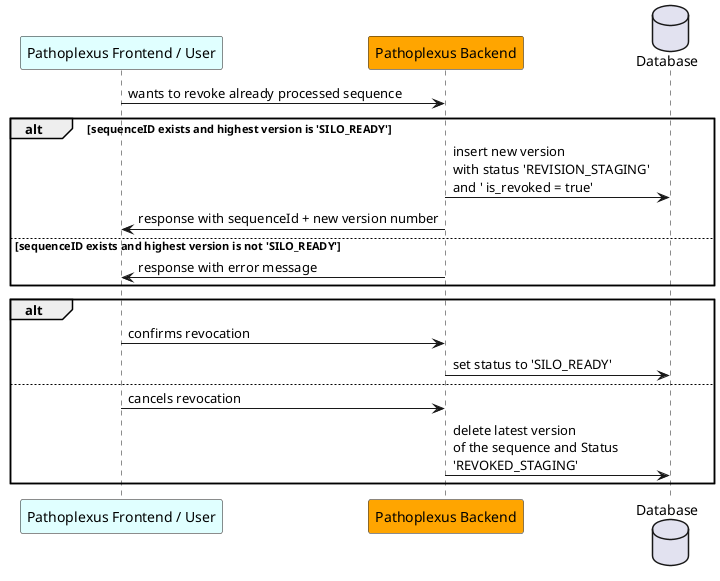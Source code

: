 @startuml
    participant "Pathoplexus Frontend / User" as frontend #LightCyan
    participant "Pathoplexus Backend" as backend #Orange
    database "Database" as DB

    frontend -> backend: wants to revoke already processed sequence

     alt sequenceID exists and highest version is 'SILO_READY'
        backend -> DB: insert new version\nwith status 'REVISION_STAGING' \nand ' is_revoked = true'
    backend -> frontend: response with sequenceId + new version number
    else sequenceID exists and highest version is not 'SILO_READY'
        backend -> frontend: response with error message
    end

    alt
        frontend -> backend: confirms revocation
        backend -> DB: set status to 'SILO_READY'
    else
        frontend -> backend: cancels revocation
        backend -> DB: delete latest version \nof the sequence and Status \n'REVOKED_STAGING'
    end
@enduml

